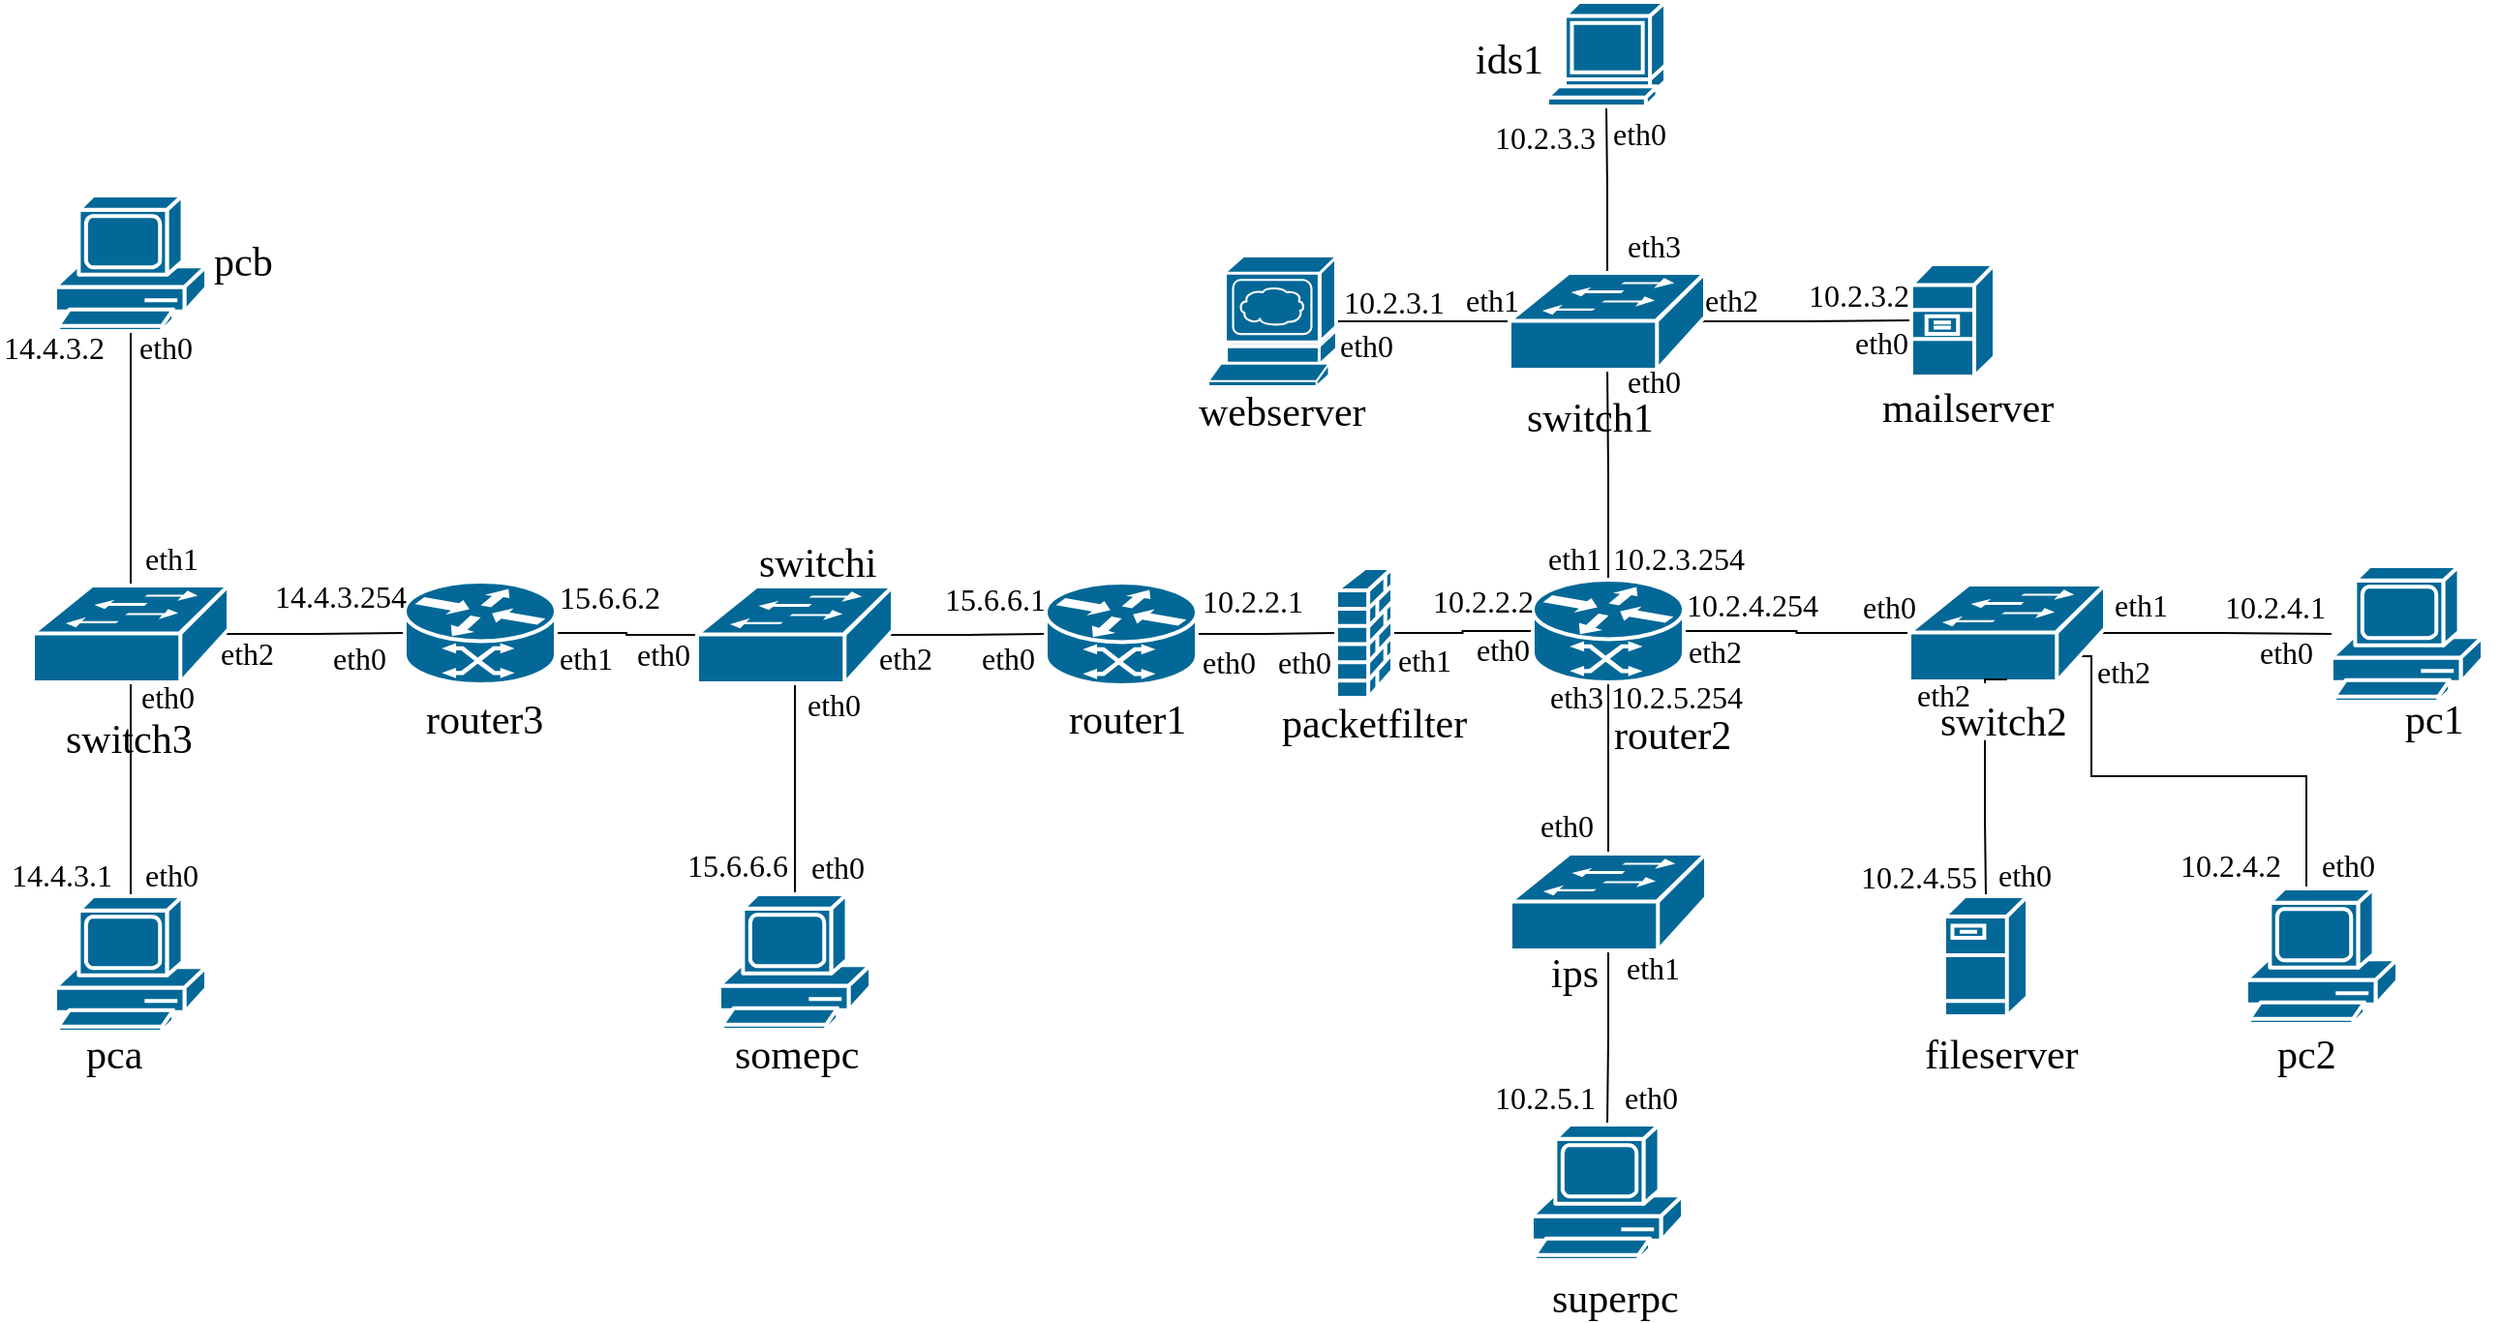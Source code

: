 <mxfile version="26.2.14">
  <diagram name="Page-1" id="ka53E9XYjH14SeqnYvU8">
    <mxGraphModel dx="1919" dy="1713" grid="1" gridSize="10" guides="1" tooltips="1" connect="1" arrows="1" fold="1" page="1" pageScale="1" pageWidth="850" pageHeight="1100" math="0" shadow="0">
      <root>
        <mxCell id="0" />
        <mxCell id="1" parent="0" />
        <mxCell id="FsFhXtyQO0R85DWJH5rd-151" value="eth3 10.2.5.254" style="text;fontSize=16;fontFamily=Georgia;labelBackgroundColor=none;labelBorderColor=none;textShadow=0;fontColor=default;horizontal=1;" vertex="1" parent="1">
          <mxGeometry x="618.5" y="253" width="110" height="40" as="geometry" />
        </mxCell>
        <mxCell id="FsFhXtyQO0R85DWJH5rd-40" value="" style="edgeStyle=orthogonalEdgeStyle;rounded=0;orthogonalLoop=1;jettySize=auto;exitX=0.98;exitY=0.5;exitDx=0;exitDy=0;exitPerimeter=0;endArrow=none;startFill=0;fontFamily=Georgia;labelBackgroundColor=none;labelBorderColor=none;textShadow=0;fontColor=default;horizontal=1;" edge="1" parent="1" source="FsFhXtyQO0R85DWJH5rd-7" target="FsFhXtyQO0R85DWJH5rd-17">
          <mxGeometry relative="1" as="geometry" />
        </mxCell>
        <mxCell id="FsFhXtyQO0R85DWJH5rd-42" value="" style="edgeStyle=orthogonalEdgeStyle;rounded=0;orthogonalLoop=1;jettySize=auto;exitX=0.87;exitY=0.74;exitDx=0;exitDy=0;exitPerimeter=0;endArrow=none;startFill=0;fontFamily=Georgia;labelBackgroundColor=none;labelBorderColor=none;textShadow=0;fontColor=default;horizontal=1;" edge="1" parent="1" source="FsFhXtyQO0R85DWJH5rd-7" target="FsFhXtyQO0R85DWJH5rd-18">
          <mxGeometry relative="1" as="geometry">
            <Array as="points">
              <mxPoint x="900" y="248" />
              <mxPoint x="900" y="310" />
              <mxPoint x="1011" y="310" />
            </Array>
          </mxGeometry>
        </mxCell>
        <mxCell id="FsFhXtyQO0R85DWJH5rd-24" value="" style="edgeStyle=orthogonalEdgeStyle;rounded=0;orthogonalLoop=1;jettySize=auto;exitX=0.5;exitY=0;exitDx=0;exitDy=0;exitPerimeter=0;entryX=0.5;entryY=1;entryDx=0;entryDy=0;entryPerimeter=0;endArrow=none;startFill=0;fontFamily=Georgia;labelBackgroundColor=none;labelBorderColor=none;textShadow=0;fontColor=default;horizontal=1;" edge="1" parent="1" source="FsFhXtyQO0R85DWJH5rd-8" target="FsFhXtyQO0R85DWJH5rd-10">
          <mxGeometry relative="1" as="geometry" />
        </mxCell>
        <mxCell id="FsFhXtyQO0R85DWJH5rd-25" value="" style="edgeStyle=orthogonalEdgeStyle;rounded=0;orthogonalLoop=1;jettySize=auto;exitX=0.5;exitY=0.98;exitDx=0;exitDy=0;exitPerimeter=0;entryX=0.5;entryY=0;entryDx=0;entryDy=0;entryPerimeter=0;endArrow=none;startFill=0;fontFamily=Georgia;labelBackgroundColor=none;labelBorderColor=none;textShadow=0;fontColor=default;horizontal=1;" edge="1" parent="1" source="FsFhXtyQO0R85DWJH5rd-8" target="FsFhXtyQO0R85DWJH5rd-13">
          <mxGeometry relative="1" as="geometry" />
        </mxCell>
        <mxCell id="FsFhXtyQO0R85DWJH5rd-26" value="" style="edgeStyle=orthogonalEdgeStyle;rounded=0;orthogonalLoop=1;jettySize=auto;exitX=0.98;exitY=0.5;exitDx=0;exitDy=0;exitPerimeter=0;entryX=0;entryY=0.5;entryDx=0;entryDy=0;entryPerimeter=0;strokeColor=default;endArrow=none;startFill=0;fontFamily=Georgia;labelBackgroundColor=none;labelBorderColor=none;textShadow=0;fontColor=default;horizontal=1;" edge="1" parent="1" source="FsFhXtyQO0R85DWJH5rd-8" target="FsFhXtyQO0R85DWJH5rd-1">
          <mxGeometry relative="1" as="geometry" />
        </mxCell>
        <mxCell id="FsFhXtyQO0R85DWJH5rd-27" value="" style="edgeStyle=orthogonalEdgeStyle;rounded=0;orthogonalLoop=1;jettySize=auto;exitX=1;exitY=0.5;exitDx=0;exitDy=0;exitPerimeter=0;entryX=0;entryY=0.5;entryDx=0;entryDy=0;entryPerimeter=0;endArrow=none;startFill=0;fontFamily=Georgia;labelBackgroundColor=none;labelBorderColor=none;textShadow=0;fontColor=default;horizontal=1;" edge="1" parent="1" source="FsFhXtyQO0R85DWJH5rd-1" target="FsFhXtyQO0R85DWJH5rd-4">
          <mxGeometry relative="1" as="geometry" />
        </mxCell>
        <mxCell id="FsFhXtyQO0R85DWJH5rd-28" value="" style="edgeStyle=orthogonalEdgeStyle;rounded=0;orthogonalLoop=1;jettySize=auto;exitX=0.5;exitY=0.98;exitDx=0;exitDy=0;exitPerimeter=0;entryX=0.5;entryY=0;entryDx=0;entryDy=0;entryPerimeter=0;endArrow=none;startFill=0;fontFamily=Georgia;labelBackgroundColor=none;labelBorderColor=none;textShadow=0;fontColor=default;horizontal=1;" edge="1" parent="1" source="FsFhXtyQO0R85DWJH5rd-4" target="FsFhXtyQO0R85DWJH5rd-14">
          <mxGeometry relative="1" as="geometry" />
        </mxCell>
        <mxCell id="FsFhXtyQO0R85DWJH5rd-29" value="" style="edgeStyle=orthogonalEdgeStyle;rounded=0;orthogonalLoop=1;jettySize=auto;exitX=0.98;exitY=0.5;exitDx=0;exitDy=0;exitPerimeter=0;entryX=0;entryY=0.5;entryDx=0;entryDy=0;entryPerimeter=0;endArrow=none;startFill=0;fontFamily=Georgia;labelBackgroundColor=none;labelBorderColor=none;textShadow=0;fontColor=default;horizontal=1;" edge="1" parent="1" source="FsFhXtyQO0R85DWJH5rd-4" target="FsFhXtyQO0R85DWJH5rd-2">
          <mxGeometry relative="1" as="geometry" />
        </mxCell>
        <mxCell id="FsFhXtyQO0R85DWJH5rd-31" value="" style="edgeStyle=orthogonalEdgeStyle;rounded=0;orthogonalLoop=1;jettySize=auto;exitX=1;exitY=0.5;exitDx=0;exitDy=0;exitPerimeter=0;entryX=0;entryY=0.5;entryDx=0;entryDy=0;entryPerimeter=0;endArrow=none;startFill=0;fontFamily=Georgia;labelBackgroundColor=none;labelBorderColor=none;textShadow=0;fontColor=default;horizontal=1;" edge="1" parent="1" source="FsFhXtyQO0R85DWJH5rd-2" target="FsFhXtyQO0R85DWJH5rd-9">
          <mxGeometry relative="1" as="geometry" />
        </mxCell>
        <mxCell id="FsFhXtyQO0R85DWJH5rd-32" value="" style="edgeStyle=orthogonalEdgeStyle;rounded=0;orthogonalLoop=1;jettySize=auto;exitX=1;exitY=0.5;exitDx=0;exitDy=0;exitPerimeter=0;entryX=0;entryY=0.5;entryDx=0;entryDy=0;entryPerimeter=0;endArrow=none;startFill=0;fontFamily=Georgia;labelBackgroundColor=none;labelBorderColor=none;textShadow=0;fontColor=default;horizontal=1;" edge="1" parent="1" source="FsFhXtyQO0R85DWJH5rd-9" target="FsFhXtyQO0R85DWJH5rd-3">
          <mxGeometry relative="1" as="geometry" />
        </mxCell>
        <mxCell id="FsFhXtyQO0R85DWJH5rd-33" value="" style="edgeStyle=orthogonalEdgeStyle;rounded=0;orthogonalLoop=1;jettySize=auto;exitX=0.5;exitY=0;exitDx=0;exitDy=0;exitPerimeter=0;entryX=0.5;entryY=0.98;entryDx=0;entryDy=0;entryPerimeter=0;endArrow=none;startFill=0;fontFamily=Georgia;labelBackgroundColor=none;labelBorderColor=none;textShadow=0;fontColor=default;horizontal=1;" edge="1" parent="1" source="FsFhXtyQO0R85DWJH5rd-3" target="FsFhXtyQO0R85DWJH5rd-5">
          <mxGeometry relative="1" as="geometry" />
        </mxCell>
        <mxCell id="FsFhXtyQO0R85DWJH5rd-34" value="" style="edgeStyle=orthogonalEdgeStyle;rounded=0;orthogonalLoop=1;jettySize=auto;exitX=0.5;exitY=0;exitDx=0;exitDy=0;exitPerimeter=0;entryX=0.5;entryY=1;entryDx=0;entryDy=0;entryPerimeter=0;endArrow=none;startFill=0;fontFamily=Georgia;labelBackgroundColor=none;labelBorderColor=none;textShadow=0;fontColor=default;horizontal=1;" edge="1" parent="1" source="FsFhXtyQO0R85DWJH5rd-5" target="FsFhXtyQO0R85DWJH5rd-19">
          <mxGeometry relative="1" as="geometry" />
        </mxCell>
        <mxCell id="FsFhXtyQO0R85DWJH5rd-35" value="" style="edgeStyle=orthogonalEdgeStyle;rounded=0;orthogonalLoop=1;jettySize=auto;exitX=0.98;exitY=0.5;exitDx=0;exitDy=0;exitPerimeter=0;entryX=0;entryY=0.5;entryDx=0;entryDy=0;entryPerimeter=0;endArrow=none;startFill=0;fontFamily=Georgia;labelBackgroundColor=none;labelBorderColor=none;textShadow=0;fontColor=default;horizontal=1;" edge="1" parent="1" source="FsFhXtyQO0R85DWJH5rd-5" target="FsFhXtyQO0R85DWJH5rd-23">
          <mxGeometry relative="1" as="geometry" />
        </mxCell>
        <mxCell id="FsFhXtyQO0R85DWJH5rd-36" value="" style="edgeStyle=orthogonalEdgeStyle;rounded=0;orthogonalLoop=1;jettySize=auto;exitX=1;exitY=0.5;exitDx=0;exitDy=0;exitPerimeter=0;entryX=0;entryY=0.5;entryDx=0;entryDy=0;entryPerimeter=0;endArrow=none;startFill=0;fontFamily=Georgia;labelBackgroundColor=none;labelBorderColor=none;textShadow=0;fontColor=default;horizontal=1;" edge="1" parent="1" source="FsFhXtyQO0R85DWJH5rd-3" target="FsFhXtyQO0R85DWJH5rd-7">
          <mxGeometry relative="1" as="geometry" />
        </mxCell>
        <mxCell id="FsFhXtyQO0R85DWJH5rd-37" value="" style="edgeStyle=orthogonalEdgeStyle;rounded=0;orthogonalLoop=1;jettySize=auto;exitX=0.5;exitY=1;exitDx=0;exitDy=0;exitPerimeter=0;entryX=0.5;entryY=0;entryDx=0;entryDy=0;entryPerimeter=0;endArrow=none;startFill=0;fontFamily=Georgia;labelBackgroundColor=none;labelBorderColor=none;textShadow=0;fontColor=default;horizontal=1;" edge="1" parent="1" source="FsFhXtyQO0R85DWJH5rd-3" target="FsFhXtyQO0R85DWJH5rd-6">
          <mxGeometry relative="1" as="geometry" />
        </mxCell>
        <mxCell id="FsFhXtyQO0R85DWJH5rd-38" value="" style="edgeStyle=orthogonalEdgeStyle;rounded=0;orthogonalLoop=1;jettySize=auto;exitX=0.5;exitY=0.98;exitDx=0;exitDy=0;exitPerimeter=0;entryX=0.5;entryY=0;entryDx=0;entryDy=0;entryPerimeter=0;endArrow=none;startFill=0;fontFamily=Georgia;labelBackgroundColor=none;labelBorderColor=none;textShadow=0;fontColor=default;horizontal=1;" edge="1" parent="1" source="FsFhXtyQO0R85DWJH5rd-6" target="FsFhXtyQO0R85DWJH5rd-15">
          <mxGeometry relative="1" as="geometry" />
        </mxCell>
        <mxCell id="FsFhXtyQO0R85DWJH5rd-39" value="" style="edgeStyle=orthogonalEdgeStyle;rounded=0;orthogonalLoop=1;jettySize=auto;exitX=1;exitY=0.5;exitDx=0;exitDy=0;exitPerimeter=0;entryX=0;entryY=0.5;entryDx=0;entryDy=0;entryPerimeter=0;endArrow=none;startFill=0;fontFamily=Georgia;labelBackgroundColor=none;labelBorderColor=none;textShadow=0;fontColor=default;horizontal=1;" edge="1" parent="1" source="FsFhXtyQO0R85DWJH5rd-21" target="FsFhXtyQO0R85DWJH5rd-5">
          <mxGeometry relative="1" as="geometry" />
        </mxCell>
        <mxCell id="FsFhXtyQO0R85DWJH5rd-41" value="" style="edgeStyle=orthogonalEdgeStyle;rounded=0;orthogonalLoop=1;jettySize=auto;exitX=0.5;exitY=0.98;exitDx=0;exitDy=0;exitPerimeter=0;entryX=0.5;entryY=0;entryDx=0;entryDy=0;entryPerimeter=0;endArrow=none;startFill=0;fontFamily=Georgia;labelBackgroundColor=none;labelBorderColor=none;textShadow=0;fontColor=default;horizontal=1;" edge="1" parent="1" source="FsFhXtyQO0R85DWJH5rd-67" target="FsFhXtyQO0R85DWJH5rd-20">
          <mxGeometry relative="1" as="geometry" />
        </mxCell>
        <mxCell id="FsFhXtyQO0R85DWJH5rd-76" value="" style="group;fontFamily=Georgia;labelBackgroundColor=none;labelBorderColor=none;textShadow=0;fontColor=default;horizontal=1;" vertex="1" connectable="0" parent="1">
          <mxGeometry x="-151.5" y="10" width="78" height="98.5" as="geometry" />
        </mxCell>
        <mxCell id="FsFhXtyQO0R85DWJH5rd-10" value="" style="shape=mxgraph.cisco.computers_and_peripherals.pc;sketch=0;pointerEvents=1;dashed=0;fillColor=#036897;strokeColor=#ffffff;strokeWidth=2;verticalLabelPosition=bottom;verticalAlign=top;align=center;outlineConnect=0;fontFamily=Georgia;labelBackgroundColor=none;labelBorderColor=none;textShadow=0;fontColor=default;horizontal=1;" vertex="1" parent="FsFhXtyQO0R85DWJH5rd-76">
          <mxGeometry width="78" height="70" as="geometry" />
        </mxCell>
        <mxCell id="FsFhXtyQO0R85DWJH5rd-50" value="pcb" style="text;fontSize=21;fontFamily=Georgia;labelBackgroundColor=none;labelBorderColor=none;textShadow=0;fontColor=default;horizontal=1;" vertex="1" parent="FsFhXtyQO0R85DWJH5rd-76">
          <mxGeometry x="80" y="14.5" width="50" height="30" as="geometry" />
        </mxCell>
        <mxCell id="FsFhXtyQO0R85DWJH5rd-105" value="14.4.3.2" style="text;fontSize=16;fontFamily=Georgia;labelBackgroundColor=none;labelBorderColor=none;textShadow=0;fontColor=default;horizontal=1;" vertex="1" parent="FsFhXtyQO0R85DWJH5rd-76">
          <mxGeometry x="-28.5" y="62.5" width="70" height="40" as="geometry" />
        </mxCell>
        <mxCell id="FsFhXtyQO0R85DWJH5rd-106" value="eth0" style="text;fontSize=16;fontFamily=Georgia;labelBackgroundColor=none;labelBorderColor=none;textShadow=0;fontColor=default;horizontal=1;" vertex="1" parent="FsFhXtyQO0R85DWJH5rd-76">
          <mxGeometry x="41.5" y="62.5" width="30" height="30" as="geometry" />
        </mxCell>
        <mxCell id="FsFhXtyQO0R85DWJH5rd-77" value="" style="group;fontFamily=Georgia;labelBackgroundColor=none;labelBorderColor=none;textShadow=0;fontColor=default;horizontal=1;" vertex="1" connectable="0" parent="1">
          <mxGeometry x="-163" y="211.5" width="101" height="81.5" as="geometry" />
        </mxCell>
        <mxCell id="FsFhXtyQO0R85DWJH5rd-8" value="" style="shape=mxgraph.cisco.switches.workgroup_switch;sketch=0;pointerEvents=1;dashed=0;fillColor=#036897;strokeColor=#ffffff;strokeWidth=2;verticalLabelPosition=bottom;verticalAlign=top;align=center;outlineConnect=0;fontFamily=Georgia;labelBackgroundColor=none;labelBorderColor=none;textShadow=0;fontColor=default;horizontal=1;" vertex="1" parent="FsFhXtyQO0R85DWJH5rd-77">
          <mxGeometry width="101" height="50" as="geometry" />
        </mxCell>
        <mxCell id="FsFhXtyQO0R85DWJH5rd-56" value="switch3" style="text;fontSize=21;fontFamily=Georgia;labelBackgroundColor=none;labelBorderColor=none;textShadow=0;fontColor=default;horizontal=1;" vertex="1" parent="FsFhXtyQO0R85DWJH5rd-77">
          <mxGeometry x="15" y="59.5" width="50" height="30" as="geometry" />
        </mxCell>
        <mxCell id="FsFhXtyQO0R85DWJH5rd-154" value="eth0" style="text;fontSize=16;container=0;fontFamily=Georgia;labelBackgroundColor=none;labelBorderColor=none;textShadow=0;fontColor=default;horizontal=1;" vertex="1" parent="FsFhXtyQO0R85DWJH5rd-77">
          <mxGeometry x="54" y="41.5" width="43" height="27" as="geometry" />
        </mxCell>
        <mxCell id="FsFhXtyQO0R85DWJH5rd-78" value="" style="group;fontFamily=Georgia;labelBackgroundColor=none;labelBorderColor=none;textShadow=0;fontColor=default;horizontal=1;" vertex="1" connectable="0" parent="1">
          <mxGeometry x="-151.5" y="372" width="114.5" height="92" as="geometry" />
        </mxCell>
        <mxCell id="FsFhXtyQO0R85DWJH5rd-13" value="" style="shape=mxgraph.cisco.computers_and_peripherals.pc;sketch=0;pointerEvents=1;dashed=0;fillColor=#036897;strokeColor=#ffffff;strokeWidth=2;verticalLabelPosition=bottom;verticalAlign=top;align=center;outlineConnect=0;fontFamily=Georgia;labelBackgroundColor=none;labelBorderColor=none;textShadow=0;fontColor=default;horizontal=1;" vertex="1" parent="FsFhXtyQO0R85DWJH5rd-78">
          <mxGeometry width="78" height="70" as="geometry" />
        </mxCell>
        <mxCell id="FsFhXtyQO0R85DWJH5rd-54" value="pca" style="text;fontSize=21;fontFamily=Georgia;labelBackgroundColor=none;labelBorderColor=none;textShadow=0;fontColor=default;horizontal=1;" vertex="1" parent="FsFhXtyQO0R85DWJH5rd-78">
          <mxGeometry x="14" y="62" width="50" height="30" as="geometry" />
        </mxCell>
        <mxCell id="FsFhXtyQO0R85DWJH5rd-120" value="" style="group;fontFamily=Georgia;labelBackgroundColor=none;labelBorderColor=none;textShadow=0;fontColor=default;horizontal=1;" vertex="1" connectable="0" parent="FsFhXtyQO0R85DWJH5rd-78">
          <mxGeometry x="-28.5" y="-25" width="143" height="40" as="geometry" />
        </mxCell>
        <mxCell id="FsFhXtyQO0R85DWJH5rd-121" value="14.4.3.1" style="text;fontSize=16;fontFamily=Georgia;labelBackgroundColor=none;labelBorderColor=none;textShadow=0;fontColor=default;horizontal=1;" vertex="1" parent="FsFhXtyQO0R85DWJH5rd-120">
          <mxGeometry x="4" y="-2" width="70" height="40" as="geometry" />
        </mxCell>
        <mxCell id="FsFhXtyQO0R85DWJH5rd-122" value="eth0" style="text;fontSize=16;fontFamily=Georgia;labelBackgroundColor=none;labelBorderColor=none;textShadow=0;fontColor=default;horizontal=1;" vertex="1" parent="FsFhXtyQO0R85DWJH5rd-120">
          <mxGeometry x="73" y="-2" width="70" height="40" as="geometry" />
        </mxCell>
        <mxCell id="FsFhXtyQO0R85DWJH5rd-79" value="" style="group;fontFamily=Georgia;labelBackgroundColor=none;labelBorderColor=none;textShadow=0;fontColor=default;horizontal=1;" vertex="1" connectable="0" parent="1">
          <mxGeometry x="29" y="209.5" width="78" height="81.5" as="geometry" />
        </mxCell>
        <mxCell id="FsFhXtyQO0R85DWJH5rd-1" value="" style="shape=mxgraph.cisco.routers.atm_router;pointerEvents=1;dashed=0;fillColor=#036897;strokeColor=#ffffff;strokeWidth=2;verticalLabelPosition=bottom;verticalAlign=top;align=center;outlineConnect=0;fontFamily=Georgia;labelBackgroundColor=none;labelBorderColor=none;textShadow=0;fontColor=default;horizontal=1;" vertex="1" parent="FsFhXtyQO0R85DWJH5rd-79">
          <mxGeometry width="78" height="53" as="geometry" />
        </mxCell>
        <mxCell id="FsFhXtyQO0R85DWJH5rd-57" value="router3" style="text;fontSize=21;fontFamily=Georgia;labelBackgroundColor=none;labelBorderColor=none;textShadow=0;fontColor=default;horizontal=1;" vertex="1" parent="FsFhXtyQO0R85DWJH5rd-79">
          <mxGeometry x="9" y="51.5" width="50" height="30" as="geometry" />
        </mxCell>
        <mxCell id="FsFhXtyQO0R85DWJH5rd-80" value="" style="group;fontFamily=Georgia;labelBackgroundColor=none;labelBorderColor=none;textShadow=0;fontColor=default;horizontal=1;" vertex="1" connectable="0" parent="1">
          <mxGeometry x="180" y="212" width="123" height="79" as="geometry" />
        </mxCell>
        <mxCell id="FsFhXtyQO0R85DWJH5rd-4" value="" style="shape=mxgraph.cisco.switches.workgroup_switch;sketch=0;pointerEvents=1;dashed=0;fillColor=#036897;strokeColor=#ffffff;strokeWidth=2;verticalLabelPosition=bottom;verticalAlign=top;align=center;outlineConnect=0;fontFamily=Georgia;labelBackgroundColor=none;labelBorderColor=none;textShadow=0;fontColor=default;horizontal=1;" vertex="1" parent="FsFhXtyQO0R85DWJH5rd-80">
          <mxGeometry width="101" height="50" as="geometry" />
        </mxCell>
        <mxCell id="FsFhXtyQO0R85DWJH5rd-157" value="eth0" style="text;fontSize=16;container=0;fontFamily=Georgia;labelBackgroundColor=none;labelBorderColor=none;textShadow=0;fontColor=default;horizontal=1;" vertex="1" parent="FsFhXtyQO0R85DWJH5rd-80">
          <mxGeometry x="-33" y="19" width="43" height="27" as="geometry" />
        </mxCell>
        <mxCell id="FsFhXtyQO0R85DWJH5rd-158" value="eth0" style="text;fontSize=16;container=0;fontFamily=Georgia;labelBackgroundColor=none;labelBorderColor=none;textShadow=0;fontColor=default;horizontal=1;" vertex="1" parent="FsFhXtyQO0R85DWJH5rd-80">
          <mxGeometry x="55" y="44.75" width="43" height="27" as="geometry" />
        </mxCell>
        <mxCell id="FsFhXtyQO0R85DWJH5rd-82" value="" style="group;fontFamily=Georgia;labelBackgroundColor=none;labelBorderColor=none;textShadow=0;fontColor=default;horizontal=1;" vertex="1" connectable="0" parent="1">
          <mxGeometry x="191.5" y="371" width="78" height="93" as="geometry" />
        </mxCell>
        <mxCell id="FsFhXtyQO0R85DWJH5rd-14" value="" style="shape=mxgraph.cisco.computers_and_peripherals.pc;sketch=0;pointerEvents=1;dashed=0;fillColor=#036897;strokeColor=#ffffff;strokeWidth=2;verticalLabelPosition=bottom;verticalAlign=top;align=center;outlineConnect=0;fontFamily=Georgia;labelBackgroundColor=none;labelBorderColor=none;textShadow=0;fontColor=default;horizontal=1;" vertex="1" parent="FsFhXtyQO0R85DWJH5rd-82">
          <mxGeometry width="78" height="70" as="geometry" />
        </mxCell>
        <mxCell id="FsFhXtyQO0R85DWJH5rd-64" value="somepc" style="text;fontSize=21;fontFamily=Georgia;labelBackgroundColor=none;labelBorderColor=none;textShadow=0;fontColor=default;horizontal=1;" vertex="1" parent="FsFhXtyQO0R85DWJH5rd-82">
          <mxGeometry x="6" y="63" width="50" height="30" as="geometry" />
        </mxCell>
        <mxCell id="FsFhXtyQO0R85DWJH5rd-83" value="" style="group;fontFamily=Georgia;labelBackgroundColor=none;labelBorderColor=none;textShadow=0;fontColor=default;horizontal=1;" vertex="1" connectable="0" parent="1">
          <mxGeometry x="360" y="210" width="78" height="81" as="geometry" />
        </mxCell>
        <mxCell id="FsFhXtyQO0R85DWJH5rd-2" value="" style="shape=mxgraph.cisco.routers.atm_router;pointerEvents=1;dashed=0;fillColor=#036897;strokeColor=#ffffff;strokeWidth=2;verticalLabelPosition=bottom;verticalAlign=top;align=center;outlineConnect=0;fontFamily=Georgia;labelBackgroundColor=none;labelBorderColor=none;textShadow=0;fontColor=default;horizontal=1;" vertex="1" parent="FsFhXtyQO0R85DWJH5rd-83">
          <mxGeometry width="78" height="53" as="geometry" />
        </mxCell>
        <mxCell id="FsFhXtyQO0R85DWJH5rd-62" value="router1" style="text;fontSize=21;fontFamily=Georgia;labelBackgroundColor=none;labelBorderColor=none;textShadow=0;fontColor=default;horizontal=1;" vertex="1" parent="FsFhXtyQO0R85DWJH5rd-83">
          <mxGeometry x="10" y="51" width="50" height="30" as="geometry" />
        </mxCell>
        <mxCell id="FsFhXtyQO0R85DWJH5rd-84" value="" style="group;fontFamily=Georgia;labelBackgroundColor=none;labelBorderColor=none;textShadow=0;fontColor=default;horizontal=1;" vertex="1" connectable="0" parent="1">
          <mxGeometry x="437" y="41.5" width="90" height="90.5" as="geometry" />
        </mxCell>
        <mxCell id="FsFhXtyQO0R85DWJH5rd-21" value="" style="shape=mxgraph.cisco.servers.www_server;sketch=0;pointerEvents=1;dashed=0;fillColor=#036897;strokeColor=#ffffff;strokeWidth=2;verticalLabelPosition=bottom;verticalAlign=top;align=center;outlineConnect=0;fontFamily=Georgia;labelBackgroundColor=none;labelBorderColor=none;textShadow=0;fontColor=default;horizontal=1;" vertex="1" parent="FsFhXtyQO0R85DWJH5rd-84">
          <mxGeometry x="7" width="66" height="67" as="geometry" />
        </mxCell>
        <mxCell id="FsFhXtyQO0R85DWJH5rd-72" value="webserver" style="text;fontSize=21;fontFamily=Georgia;labelBackgroundColor=none;labelBorderColor=none;textShadow=0;fontColor=default;horizontal=1;" vertex="1" parent="FsFhXtyQO0R85DWJH5rd-84">
          <mxGeometry y="60.5" width="50" height="30" as="geometry" />
        </mxCell>
        <mxCell id="FsFhXtyQO0R85DWJH5rd-104" value="eth0" style="text;fontFamily=Georgia;labelBackgroundColor=none;labelBorderColor=none;textShadow=0;fontColor=default;horizontal=1;fontSize=16;" vertex="1" parent="FsFhXtyQO0R85DWJH5rd-84">
          <mxGeometry x="73" y="30" width="40" height="20" as="geometry" />
        </mxCell>
        <mxCell id="FsFhXtyQO0R85DWJH5rd-85" value="" style="group;fontFamily=Georgia;labelBackgroundColor=none;labelBorderColor=none;textShadow=0;fontColor=default;horizontal=1;" vertex="1" connectable="0" parent="1">
          <mxGeometry x="480" y="202.5" width="59" height="90.5" as="geometry" />
        </mxCell>
        <mxCell id="FsFhXtyQO0R85DWJH5rd-9" value="" style="shape=mxgraph.cisco.security.firewall;sketch=0;pointerEvents=1;dashed=0;fillColor=#036897;strokeColor=#ffffff;strokeWidth=2;verticalLabelPosition=bottom;verticalAlign=top;align=center;outlineConnect=0;fontFamily=Georgia;labelBackgroundColor=none;labelBorderColor=none;textShadow=0;fontColor=default;horizontal=1;" vertex="1" parent="FsFhXtyQO0R85DWJH5rd-85">
          <mxGeometry x="30" width="29" height="67" as="geometry" />
        </mxCell>
        <mxCell id="FsFhXtyQO0R85DWJH5rd-60" value="packetfilter" style="text;fontSize=21;fontFamily=Georgia;labelBackgroundColor=none;labelBorderColor=none;textShadow=0;fontColor=default;horizontal=1;" vertex="1" parent="FsFhXtyQO0R85DWJH5rd-85">
          <mxGeometry y="60.5" width="50" height="30" as="geometry" />
        </mxCell>
        <mxCell id="FsFhXtyQO0R85DWJH5rd-142" value="10.2.2.1" style="text;fontSize=16;fontFamily=Georgia;labelBackgroundColor=none;labelBorderColor=none;textShadow=0;fontColor=default;horizontal=1;" vertex="1" parent="FsFhXtyQO0R85DWJH5rd-85">
          <mxGeometry x="-41" y="1" width="70" height="40" as="geometry" />
        </mxCell>
        <mxCell id="FsFhXtyQO0R85DWJH5rd-143" value="eth0" style="text;fontSize=16;container=0;fontFamily=Georgia;labelBackgroundColor=none;labelBorderColor=none;textShadow=0;fontColor=default;horizontal=1;" vertex="1" parent="FsFhXtyQO0R85DWJH5rd-85">
          <mxGeometry x="-41" y="32.25" width="43" height="27" as="geometry" />
        </mxCell>
        <mxCell id="FsFhXtyQO0R85DWJH5rd-87" value="" style="group;fontFamily=Georgia;labelBackgroundColor=none;labelBorderColor=none;textShadow=0;fontColor=default;horizontal=1;" vertex="1" connectable="0" parent="1">
          <mxGeometry x="599.5" y="50" width="101" height="80" as="geometry" />
        </mxCell>
        <mxCell id="FsFhXtyQO0R85DWJH5rd-5" value="" style="shape=mxgraph.cisco.switches.workgroup_switch;sketch=0;pointerEvents=1;dashed=0;fillColor=#036897;strokeColor=#ffffff;strokeWidth=2;verticalLabelPosition=bottom;verticalAlign=top;align=center;outlineConnect=0;fontFamily=Georgia;labelBackgroundColor=none;labelBorderColor=none;textShadow=0;fontColor=default;horizontal=1;" vertex="1" parent="FsFhXtyQO0R85DWJH5rd-87">
          <mxGeometry width="101" height="50" as="geometry" />
        </mxCell>
        <mxCell id="FsFhXtyQO0R85DWJH5rd-73" value="switch1" style="text;fontSize=21;fontFamily=Georgia;labelBackgroundColor=none;labelBorderColor=none;textShadow=0;fontColor=default;horizontal=1;" vertex="1" parent="FsFhXtyQO0R85DWJH5rd-87">
          <mxGeometry x="7" y="55" width="50" height="30" as="geometry" />
        </mxCell>
        <mxCell id="FsFhXtyQO0R85DWJH5rd-162" value="eth0" style="text;fontSize=16;fontFamily=Georgia;labelBackgroundColor=none;labelBorderColor=none;textShadow=0;fontColor=default;horizontal=1;" vertex="1" parent="FsFhXtyQO0R85DWJH5rd-87">
          <mxGeometry x="59" y="40" width="30" height="30" as="geometry" />
        </mxCell>
        <mxCell id="FsFhXtyQO0R85DWJH5rd-89" value="" style="group;fontFamily=Georgia;labelBackgroundColor=none;labelBorderColor=none;textShadow=0;fontColor=default;horizontal=1;" vertex="1" connectable="0" parent="1">
          <mxGeometry x="611.5" y="208.5" width="89" height="71.5" as="geometry" />
        </mxCell>
        <mxCell id="FsFhXtyQO0R85DWJH5rd-3" value="" style="shape=mxgraph.cisco.routers.atm_router;pointerEvents=1;dashed=0;fillColor=#036897;strokeColor=#ffffff;strokeWidth=2;verticalLabelPosition=bottom;verticalAlign=top;align=center;outlineConnect=0;fontFamily=Georgia;labelBackgroundColor=none;labelBorderColor=none;textShadow=0;fontColor=default;horizontal=1;" vertex="1" parent="FsFhXtyQO0R85DWJH5rd-89">
          <mxGeometry width="78" height="53" as="geometry" />
        </mxCell>
        <mxCell id="FsFhXtyQO0R85DWJH5rd-66" value="router2" style="text;fontSize=21;fontFamily=Georgia;labelBackgroundColor=none;labelBorderColor=none;textShadow=0;fontColor=default;horizontal=1;" vertex="1" parent="FsFhXtyQO0R85DWJH5rd-89">
          <mxGeometry x="40" y="60.5" width="50" height="30" as="geometry" />
        </mxCell>
        <mxCell id="FsFhXtyQO0R85DWJH5rd-90" value="" style="group;fontFamily=Georgia;labelBackgroundColor=none;labelBorderColor=none;textShadow=0;fontColor=default;horizontal=1;" vertex="1" connectable="0" parent="1">
          <mxGeometry x="600" y="350" width="110" height="82" as="geometry" />
        </mxCell>
        <mxCell id="FsFhXtyQO0R85DWJH5rd-6" value="" style="shape=mxgraph.cisco.switches.workgroup_switch;sketch=0;pointerEvents=1;dashed=0;fillColor=#036897;strokeColor=#ffffff;strokeWidth=2;verticalLabelPosition=bottom;verticalAlign=top;align=center;outlineConnect=0;fontFamily=Georgia;labelBackgroundColor=none;labelBorderColor=none;textShadow=0;fontColor=default;horizontal=1;" vertex="1" parent="FsFhXtyQO0R85DWJH5rd-90">
          <mxGeometry width="101" height="50" as="geometry" />
        </mxCell>
        <mxCell id="FsFhXtyQO0R85DWJH5rd-63" value="ips" style="text;fontSize=21;fontFamily=Georgia;labelBackgroundColor=none;labelBorderColor=none;textShadow=0;fontColor=default;horizontal=1;" vertex="1" parent="FsFhXtyQO0R85DWJH5rd-90">
          <mxGeometry x="19" y="42" width="50" height="30" as="geometry" />
        </mxCell>
        <mxCell id="FsFhXtyQO0R85DWJH5rd-174" value="eth1" style="text;fontSize=16;fontFamily=Georgia;labelBackgroundColor=none;labelBorderColor=none;textShadow=0;fontColor=default;horizontal=1;" vertex="1" parent="FsFhXtyQO0R85DWJH5rd-90">
          <mxGeometry x="58" y="43" width="50" height="40" as="geometry" />
        </mxCell>
        <mxCell id="FsFhXtyQO0R85DWJH5rd-91" value="" style="group;fontFamily=Georgia;labelBackgroundColor=none;labelBorderColor=none;textShadow=0;fontColor=default;horizontal=1;" vertex="1" connectable="0" parent="1">
          <mxGeometry x="611" y="490" width="78" height="100" as="geometry" />
        </mxCell>
        <mxCell id="FsFhXtyQO0R85DWJH5rd-15" value="" style="shape=mxgraph.cisco.computers_and_peripherals.pc;sketch=0;pointerEvents=1;dashed=0;fillColor=#036897;strokeColor=#ffffff;strokeWidth=2;verticalLabelPosition=bottom;verticalAlign=top;align=center;outlineConnect=0;fontFamily=Georgia;labelBackgroundColor=none;labelBorderColor=none;textShadow=0;fontColor=default;horizontal=1;" vertex="1" parent="FsFhXtyQO0R85DWJH5rd-91">
          <mxGeometry width="78" height="70" as="geometry" />
        </mxCell>
        <mxCell id="FsFhXtyQO0R85DWJH5rd-65" value="superpc" style="text;fontSize=21;fontFamily=Georgia;labelBackgroundColor=none;labelBorderColor=none;textShadow=0;fontColor=default;horizontal=1;" vertex="1" parent="FsFhXtyQO0R85DWJH5rd-91">
          <mxGeometry x="8.5" y="70" width="50" height="30" as="geometry" />
        </mxCell>
        <mxCell id="FsFhXtyQO0R85DWJH5rd-92" value="" style="group;fontFamily=Georgia;labelBackgroundColor=none;labelBorderColor=none;textShadow=0;fontColor=default;horizontal=1;" vertex="1" connectable="0" parent="1">
          <mxGeometry x="806" y="211" width="145" height="80" as="geometry" />
        </mxCell>
        <mxCell id="FsFhXtyQO0R85DWJH5rd-7" value="" style="shape=mxgraph.cisco.switches.workgroup_switch;sketch=0;pointerEvents=1;dashed=0;fillColor=#036897;strokeColor=#ffffff;strokeWidth=2;verticalLabelPosition=bottom;verticalAlign=top;align=center;outlineConnect=0;fontFamily=Georgia;labelBackgroundColor=none;labelBorderColor=none;textShadow=0;fontColor=default;horizontal=1;" vertex="1" parent="FsFhXtyQO0R85DWJH5rd-92">
          <mxGeometry width="101" height="50" as="geometry" />
        </mxCell>
        <mxCell id="FsFhXtyQO0R85DWJH5rd-67" value="switch2" style="text;fontSize=21;fontFamily=Georgia;labelBackgroundColor=none;labelBorderColor=none;textShadow=0;fontColor=default;horizontal=1;" vertex="1" parent="FsFhXtyQO0R85DWJH5rd-92">
          <mxGeometry x="14" y="51" width="50" height="30" as="geometry" />
        </mxCell>
        <mxCell id="FsFhXtyQO0R85DWJH5rd-68" value="" style="edgeStyle=orthogonalEdgeStyle;rounded=0;orthogonalLoop=1;jettySize=auto;exitX=0.5;exitY=0.98;exitDx=0;exitDy=0;exitPerimeter=0;entryX=0.5;entryY=0;entryDx=0;entryDy=0;entryPerimeter=0;endArrow=none;startFill=0;fontFamily=Georgia;labelBackgroundColor=none;labelBorderColor=none;textShadow=0;fontColor=default;horizontal=1;" edge="1" parent="FsFhXtyQO0R85DWJH5rd-92" source="FsFhXtyQO0R85DWJH5rd-7" target="FsFhXtyQO0R85DWJH5rd-67">
          <mxGeometry relative="1" as="geometry">
            <mxPoint x="51" y="49" as="sourcePoint" />
            <mxPoint x="51" y="161" as="targetPoint" />
          </mxGeometry>
        </mxCell>
        <mxCell id="FsFhXtyQO0R85DWJH5rd-171" value="eth2" style="text;fontSize=16;fontFamily=Georgia;labelBackgroundColor=none;labelBorderColor=none;textShadow=0;fontColor=default;horizontal=1;" vertex="1" parent="FsFhXtyQO0R85DWJH5rd-92">
          <mxGeometry x="95" y="29" width="50" height="40" as="geometry" />
        </mxCell>
        <mxCell id="FsFhXtyQO0R85DWJH5rd-172" value="eth2" style="text;fontSize=16;fontFamily=Georgia;labelBackgroundColor=none;labelBorderColor=none;textShadow=0;fontColor=default;horizontal=1;" vertex="1" parent="FsFhXtyQO0R85DWJH5rd-92">
          <mxGeometry x="2" y="41" width="50" height="40" as="geometry" />
        </mxCell>
        <mxCell id="FsFhXtyQO0R85DWJH5rd-93" value="" style="group;fontFamily=Georgia;labelBackgroundColor=none;labelBorderColor=none;textShadow=0;fontColor=default;horizontal=1;" vertex="1" connectable="0" parent="1">
          <mxGeometry x="812" y="372" width="68" height="92" as="geometry" />
        </mxCell>
        <mxCell id="FsFhXtyQO0R85DWJH5rd-115" value="" style="group;fontFamily=Georgia;labelBackgroundColor=none;labelBorderColor=none;textShadow=0;fontColor=default;horizontal=1;" vertex="1" connectable="0" parent="FsFhXtyQO0R85DWJH5rd-93">
          <mxGeometry x="-33" y="-27" width="101" height="119" as="geometry" />
        </mxCell>
        <mxCell id="FsFhXtyQO0R85DWJH5rd-20" value="" style="shape=mxgraph.cisco.servers.fileserver;sketch=0;pointerEvents=1;dashed=0;fillColor=#036897;strokeColor=#ffffff;strokeWidth=2;verticalLabelPosition=bottom;verticalAlign=top;align=center;outlineConnect=0;fontFamily=Georgia;labelBackgroundColor=none;labelBorderColor=none;textShadow=0;fontColor=default;horizontal=1;" vertex="1" parent="FsFhXtyQO0R85DWJH5rd-115">
          <mxGeometry x="45" y="27" width="43" height="62" as="geometry" />
        </mxCell>
        <mxCell id="FsFhXtyQO0R85DWJH5rd-69" value="fileserver" style="text;fontSize=21;fontFamily=Georgia;labelBackgroundColor=none;labelBorderColor=none;textShadow=0;fontColor=default;horizontal=1;" vertex="1" parent="FsFhXtyQO0R85DWJH5rd-115">
          <mxGeometry x="33" y="89" width="50" height="30" as="geometry" />
        </mxCell>
        <mxCell id="FsFhXtyQO0R85DWJH5rd-107" value="10.2.4.55" style="text;fontSize=16;fontFamily=Georgia;labelBackgroundColor=none;labelBorderColor=none;textShadow=0;fontColor=default;horizontal=1;" vertex="1" parent="FsFhXtyQO0R85DWJH5rd-115">
          <mxGeometry y="1" width="80" height="40" as="geometry" />
        </mxCell>
        <mxCell id="FsFhXtyQO0R85DWJH5rd-114" value="eth0" style="text;fontSize=16;fontFamily=Georgia;labelBackgroundColor=none;labelBorderColor=none;textShadow=0;fontColor=default;horizontal=1;" vertex="1" parent="FsFhXtyQO0R85DWJH5rd-115">
          <mxGeometry x="71" width="30" height="30" as="geometry" />
        </mxCell>
        <mxCell id="FsFhXtyQO0R85DWJH5rd-94" value="" style="group;fontFamily=Georgia;labelBackgroundColor=none;labelBorderColor=none;textShadow=0;fontColor=default;horizontal=1;" vertex="1" connectable="0" parent="1">
          <mxGeometry x="1024" y="201.5" width="86" height="89.5" as="geometry" />
        </mxCell>
        <mxCell id="FsFhXtyQO0R85DWJH5rd-17" value="" style="shape=mxgraph.cisco.computers_and_peripherals.pc;sketch=0;pointerEvents=1;dashed=0;fillColor=#036897;strokeColor=#ffffff;strokeWidth=2;verticalLabelPosition=bottom;verticalAlign=top;align=center;outlineConnect=0;fontFamily=Georgia;labelBackgroundColor=none;labelBorderColor=none;textShadow=0;fontColor=default;horizontal=1;" vertex="1" parent="FsFhXtyQO0R85DWJH5rd-94">
          <mxGeometry width="78" height="70" as="geometry" />
        </mxCell>
        <mxCell id="FsFhXtyQO0R85DWJH5rd-71" value="pc1" style="text;fontSize=21;fontFamily=Georgia;labelBackgroundColor=none;labelBorderColor=none;textShadow=0;fontColor=default;horizontal=1;" vertex="1" parent="FsFhXtyQO0R85DWJH5rd-94">
          <mxGeometry x="36" y="59.5" width="50" height="30" as="geometry" />
        </mxCell>
        <mxCell id="FsFhXtyQO0R85DWJH5rd-95" value="" style="group;fontFamily=Georgia;labelBackgroundColor=none;labelBorderColor=none;textShadow=0;fontColor=default;horizontal=1;" vertex="1" connectable="0" parent="1">
          <mxGeometry x="980" y="368" width="78" height="96" as="geometry" />
        </mxCell>
        <mxCell id="FsFhXtyQO0R85DWJH5rd-18" value="" style="shape=mxgraph.cisco.computers_and_peripherals.pc;sketch=0;pointerEvents=1;dashed=0;fillColor=#036897;strokeColor=#ffffff;strokeWidth=2;verticalLabelPosition=bottom;verticalAlign=top;align=center;outlineConnect=0;fontFamily=Georgia;labelBackgroundColor=none;labelBorderColor=none;textShadow=0;fontColor=default;horizontal=1;" vertex="1" parent="FsFhXtyQO0R85DWJH5rd-95">
          <mxGeometry width="78" height="70" as="geometry" />
        </mxCell>
        <mxCell id="FsFhXtyQO0R85DWJH5rd-70" value="pc2" style="text;fontSize=21;fontFamily=Georgia;labelBackgroundColor=none;labelBorderColor=none;textShadow=0;fontColor=default;horizontal=1;" vertex="1" parent="FsFhXtyQO0R85DWJH5rd-95">
          <mxGeometry x="14" y="66" width="50" height="30" as="geometry" />
        </mxCell>
        <mxCell id="FsFhXtyQO0R85DWJH5rd-97" value="10.2.3.254" style="text;fontSize=16;fontFamily=Georgia;labelBackgroundColor=none;labelBorderColor=none;textShadow=0;fontColor=default;horizontal=1;" vertex="1" parent="1">
          <mxGeometry x="651" y="181.5" width="50" height="20" as="geometry" />
        </mxCell>
        <mxCell id="FsFhXtyQO0R85DWJH5rd-102" value="" style="group;fontFamily=Georgia;labelBackgroundColor=none;labelBorderColor=none;textShadow=0;fontColor=default;horizontal=1;" vertex="1" connectable="0" parent="1">
          <mxGeometry x="580" y="-90" width="101" height="94" as="geometry" />
        </mxCell>
        <mxCell id="FsFhXtyQO0R85DWJH5rd-86" value="" style="group;fontFamily=Georgia;labelBackgroundColor=none;labelBorderColor=none;textShadow=0;fontColor=default;horizontal=1;" vertex="1" connectable="0" parent="FsFhXtyQO0R85DWJH5rd-102">
          <mxGeometry x="39" width="62" height="94" as="geometry" />
        </mxCell>
        <mxCell id="FsFhXtyQO0R85DWJH5rd-19" value="" style="shape=mxgraph.cisco.computers_and_peripherals.terminal;sketch=0;pointerEvents=1;dashed=0;fillColor=#036897;strokeColor=#ffffff;strokeWidth=2;verticalLabelPosition=bottom;verticalAlign=top;align=center;outlineConnect=0;fontFamily=Georgia;labelBackgroundColor=none;labelBorderColor=none;textShadow=0;fontColor=default;horizontal=1;" vertex="1" parent="FsFhXtyQO0R85DWJH5rd-86">
          <mxGeometry width="61" height="54" as="geometry" />
        </mxCell>
        <mxCell id="FsFhXtyQO0R85DWJH5rd-100" value="eth0" style="text;fontSize=16;fontFamily=Georgia;labelBackgroundColor=none;labelBorderColor=none;textShadow=0;fontColor=default;horizontal=1;" vertex="1" parent="FsFhXtyQO0R85DWJH5rd-86">
          <mxGeometry x="32" y="52" width="30" height="30" as="geometry" />
        </mxCell>
        <mxCell id="FsFhXtyQO0R85DWJH5rd-74" value="ids1" style="text;fontSize=21;fontFamily=Georgia;labelBackgroundColor=none;labelBorderColor=none;textShadow=0;fontColor=default;horizontal=1;" vertex="1" parent="FsFhXtyQO0R85DWJH5rd-102">
          <mxGeometry y="10" width="50" height="30" as="geometry" />
        </mxCell>
        <mxCell id="FsFhXtyQO0R85DWJH5rd-103" value="" style="group;fontFamily=Georgia;labelBackgroundColor=none;labelBorderColor=none;textShadow=0;fontColor=default;horizontal=1;" vertex="1" connectable="0" parent="1">
          <mxGeometry x="770" y="20" width="80" height="110" as="geometry" />
        </mxCell>
        <mxCell id="FsFhXtyQO0R85DWJH5rd-88" value="" style="group;fontFamily=Georgia;labelBackgroundColor=none;labelBorderColor=none;textShadow=0;fontColor=default;horizontal=1;" vertex="1" connectable="0" parent="FsFhXtyQO0R85DWJH5rd-103">
          <mxGeometry x="20" y="25.5" width="60" height="84.5" as="geometry" />
        </mxCell>
        <mxCell id="FsFhXtyQO0R85DWJH5rd-23" value="" style="shape=mxgraph.cisco.servers.file_server;sketch=0;pointerEvents=1;dashed=0;fillColor=#036897;strokeColor=#ffffff;strokeWidth=2;verticalLabelPosition=bottom;verticalAlign=top;align=center;outlineConnect=0;fontFamily=Georgia;labelBackgroundColor=none;labelBorderColor=none;textShadow=0;fontColor=default;horizontal=1;" vertex="1" parent="FsFhXtyQO0R85DWJH5rd-88">
          <mxGeometry x="17" width="43" height="58" as="geometry" />
        </mxCell>
        <mxCell id="FsFhXtyQO0R85DWJH5rd-75" value="mailserver" style="text;fontSize=21;fontFamily=Georgia;labelBackgroundColor=none;labelBorderColor=none;textShadow=0;fontColor=default;horizontal=1;" vertex="1" parent="FsFhXtyQO0R85DWJH5rd-88">
          <mxGeometry y="54.5" width="50" height="30" as="geometry" />
        </mxCell>
        <mxCell id="FsFhXtyQO0R85DWJH5rd-98" value="eth0" style="text;fontSize=16;fontFamily=Georgia;labelBackgroundColor=none;labelBorderColor=none;textShadow=0;fontColor=default;horizontal=1;" vertex="1" parent="FsFhXtyQO0R85DWJH5rd-88">
          <mxGeometry x="-14" y="24.5" width="30" height="30" as="geometry" />
        </mxCell>
        <mxCell id="FsFhXtyQO0R85DWJH5rd-96" value="10.2.3.2" style="text;fontSize=16;fontFamily=Georgia;labelBackgroundColor=none;labelBorderColor=none;textShadow=0;fontColor=default;horizontal=1;" vertex="1" parent="FsFhXtyQO0R85DWJH5rd-88">
          <mxGeometry x="-38" width="50" height="20" as="geometry" />
        </mxCell>
        <mxCell id="FsFhXtyQO0R85DWJH5rd-119" value="" style="group;fontFamily=Georgia;labelBackgroundColor=none;labelBorderColor=none;textShadow=0;fontColor=default;horizontal=1;" vertex="1" connectable="0" parent="1">
          <mxGeometry x="944" y="340" width="143" height="40" as="geometry" />
        </mxCell>
        <mxCell id="FsFhXtyQO0R85DWJH5rd-117" value="10.2.4.2" style="text;fontSize=16;fontFamily=Georgia;labelBackgroundColor=none;labelBorderColor=none;textShadow=0;fontColor=default;horizontal=1;" vertex="1" parent="FsFhXtyQO0R85DWJH5rd-119">
          <mxGeometry width="70" height="40" as="geometry" />
        </mxCell>
        <mxCell id="FsFhXtyQO0R85DWJH5rd-118" value="eth0" style="text;fontSize=16;fontFamily=Georgia;labelBackgroundColor=none;labelBorderColor=none;textShadow=0;fontColor=default;horizontal=1;" vertex="1" parent="FsFhXtyQO0R85DWJH5rd-119">
          <mxGeometry x="73" width="70" height="40" as="geometry" />
        </mxCell>
        <mxCell id="FsFhXtyQO0R85DWJH5rd-131" value="" style="group;fontFamily=Georgia;labelBackgroundColor=none;labelBorderColor=none;textShadow=0;fontColor=default;horizontal=1;" vertex="1" connectable="0" parent="1">
          <mxGeometry x="-36" y="318.5" width="143" height="68.5" as="geometry" />
        </mxCell>
        <mxCell id="FsFhXtyQO0R85DWJH5rd-133" value="" style="group;fontFamily=Georgia;labelBackgroundColor=none;labelBorderColor=none;textShadow=0;fontColor=default;horizontal=1;" vertex="1" connectable="0" parent="1">
          <mxGeometry x="-64" y="199" width="143" height="57.25" as="geometry" />
        </mxCell>
        <mxCell id="FsFhXtyQO0R85DWJH5rd-134" value="14.4.3.254" style="text;fontSize=16;fontFamily=Georgia;labelBackgroundColor=none;labelBorderColor=none;textShadow=0;fontColor=default;horizontal=1;" vertex="1" parent="FsFhXtyQO0R85DWJH5rd-133">
          <mxGeometry x="24" y="2" width="70" height="40" as="geometry" />
        </mxCell>
        <mxCell id="FsFhXtyQO0R85DWJH5rd-156" value="eth2" style="text;fontSize=16;container=0;fontFamily=Georgia;labelBackgroundColor=none;labelBorderColor=none;textShadow=0;fontColor=default;horizontal=1;" vertex="1" parent="FsFhXtyQO0R85DWJH5rd-133">
          <mxGeometry x="-4" y="31.25" width="43" height="27" as="geometry" />
        </mxCell>
        <mxCell id="FsFhXtyQO0R85DWJH5rd-132" value="eth0" style="text;fontSize=16;container=0;fontFamily=Georgia;labelBackgroundColor=none;labelBorderColor=none;textShadow=0;fontColor=default;horizontal=1;" vertex="1" parent="1">
          <mxGeometry x="-10" y="232.75" width="43" height="27" as="geometry" />
        </mxCell>
        <mxCell id="FsFhXtyQO0R85DWJH5rd-135" value="15.6.6.2" style="text;fontSize=16;fontFamily=Georgia;labelBackgroundColor=none;labelBorderColor=none;textShadow=0;fontColor=default;horizontal=1;" vertex="1" parent="1">
          <mxGeometry x="107" y="201.5" width="70" height="40" as="geometry" />
        </mxCell>
        <mxCell id="FsFhXtyQO0R85DWJH5rd-136" value="eth1" style="text;fontSize=16;container=0;fontFamily=Georgia;labelBackgroundColor=none;labelBorderColor=none;textShadow=0;fontColor=default;horizontal=1;" vertex="1" parent="1">
          <mxGeometry x="107" y="232.75" width="43" height="27" as="geometry" />
        </mxCell>
        <mxCell id="FsFhXtyQO0R85DWJH5rd-137" value="" style="group;fontFamily=Georgia;labelBackgroundColor=none;labelBorderColor=none;textShadow=0;fontColor=default;horizontal=1;" vertex="1" connectable="0" parent="1">
          <mxGeometry x="590" y="460" width="143" height="40" as="geometry" />
        </mxCell>
        <mxCell id="FsFhXtyQO0R85DWJH5rd-138" value="10.2.5.1" style="text;fontSize=16;fontFamily=Georgia;labelBackgroundColor=none;labelBorderColor=none;textShadow=0;fontColor=default;horizontal=1;" vertex="1" parent="FsFhXtyQO0R85DWJH5rd-137">
          <mxGeometry width="70" height="40" as="geometry" />
        </mxCell>
        <mxCell id="FsFhXtyQO0R85DWJH5rd-139" value="eth0" style="text;fontSize=16;fontFamily=Georgia;labelBackgroundColor=none;labelBorderColor=none;textShadow=0;fontColor=default;horizontal=1;" vertex="1" parent="FsFhXtyQO0R85DWJH5rd-137">
          <mxGeometry x="67" width="70" height="40" as="geometry" />
        </mxCell>
        <mxCell id="FsFhXtyQO0R85DWJH5rd-140" value="10.2.3.1" style="text;fontSize=16;fontFamily=Lucida Console;labelBackgroundColor=none;labelBorderColor=none;textShadow=0;fontColor=default;horizontal=1;" vertex="1" parent="1">
          <mxGeometry x="512" y="49" width="70" height="40" as="geometry" />
        </mxCell>
        <mxCell id="FsFhXtyQO0R85DWJH5rd-141" value="10.2.3.3" style="text;fontSize=16;fontFamily=Georgia;labelBackgroundColor=none;labelBorderColor=none;textShadow=0;fontColor=default;horizontal=1;" vertex="1" parent="1">
          <mxGeometry x="590" y="-36" width="70" height="40" as="geometry" />
        </mxCell>
        <mxCell id="FsFhXtyQO0R85DWJH5rd-144" value="15.6.6.1" style="text;fontSize=16;fontFamily=Georgia;labelBackgroundColor=none;labelBorderColor=none;textShadow=0;fontColor=default;horizontal=1;" vertex="1" parent="1">
          <mxGeometry x="306" y="202.5" width="70" height="40" as="geometry" />
        </mxCell>
        <mxCell id="FsFhXtyQO0R85DWJH5rd-145" value="eth0" style="text;fontSize=16;container=0;fontFamily=Georgia;labelBackgroundColor=none;labelBorderColor=none;textShadow=0;fontColor=default;horizontal=1;" vertex="1" parent="1">
          <mxGeometry x="325" y="232.75" width="43" height="27" as="geometry" />
        </mxCell>
        <mxCell id="FsFhXtyQO0R85DWJH5rd-146" value="eth1" style="text;fontSize=16;fontFamily=Georgia;labelBackgroundColor=none;labelBorderColor=none;textShadow=0;fontColor=default;horizontal=1;" vertex="1" parent="1">
          <mxGeometry x="617.5" y="181.5" width="50" height="40" as="geometry" />
        </mxCell>
        <mxCell id="FsFhXtyQO0R85DWJH5rd-125" value="eth0" style="text;fontSize=16;container=0;fontFamily=Georgia;labelBackgroundColor=none;labelBorderColor=none;textShadow=0;fontColor=default;horizontal=1;" vertex="1" parent="1">
          <mxGeometry x="985" y="230" width="70" height="40" as="geometry" />
        </mxCell>
        <mxCell id="FsFhXtyQO0R85DWJH5rd-123" value="" style="group;fontFamily=Georgia;labelBackgroundColor=none;labelBorderColor=none;textShadow=0;fontColor=default;horizontal=1;" vertex="1" connectable="0" parent="1">
          <mxGeometry x="930" y="205.5" width="143" height="40" as="geometry" />
        </mxCell>
        <mxCell id="FsFhXtyQO0R85DWJH5rd-124" value="10.2.4.1" style="text;fontSize=16;fontFamily=Georgia;labelBackgroundColor=none;labelBorderColor=none;textShadow=0;fontColor=default;horizontal=1;" vertex="1" parent="FsFhXtyQO0R85DWJH5rd-123">
          <mxGeometry x="37" y="1" width="70" height="40" as="geometry" />
        </mxCell>
        <mxCell id="FsFhXtyQO0R85DWJH5rd-147" value="10.2.2.2" style="text;fontSize=16;fontFamily=Georgia;labelBackgroundColor=none;labelBorderColor=none;textShadow=0;fontColor=default;horizontal=1;" vertex="1" parent="1">
          <mxGeometry x="558" y="203.5" width="70" height="40" as="geometry" />
        </mxCell>
        <mxCell id="FsFhXtyQO0R85DWJH5rd-148" value="eth0" style="text;fontSize=16;fontFamily=Georgia;labelBackgroundColor=none;labelBorderColor=none;textShadow=0;fontColor=default;horizontal=1;" vertex="1" parent="1">
          <mxGeometry x="580.5" y="228.5" width="50" height="40" as="geometry" />
        </mxCell>
        <mxCell id="FsFhXtyQO0R85DWJH5rd-149" value="10.2.4.254" style="text;fontSize=16;fontFamily=Georgia;labelBackgroundColor=none;labelBorderColor=none;textShadow=0;fontColor=default;horizontal=1;" vertex="1" parent="1">
          <mxGeometry x="689" y="205.5" width="70" height="40" as="geometry" />
        </mxCell>
        <mxCell id="FsFhXtyQO0R85DWJH5rd-150" value="eth2" style="text;fontSize=16;fontFamily=Georgia;labelBackgroundColor=none;labelBorderColor=none;textShadow=0;fontColor=default;horizontal=1;" vertex="1" parent="1">
          <mxGeometry x="690" y="229.25" width="50" height="40" as="geometry" />
        </mxCell>
        <mxCell id="FsFhXtyQO0R85DWJH5rd-152" value="15.6.6.6" style="text;fontSize=16;fontFamily=Georgia;labelBackgroundColor=none;labelBorderColor=none;textShadow=0;fontColor=default;horizontal=1;" vertex="1" parent="1">
          <mxGeometry x="173" y="340" width="70" height="40" as="geometry" />
        </mxCell>
        <mxCell id="FsFhXtyQO0R85DWJH5rd-153" value="eth0" style="text;fontSize=16;container=0;fontFamily=Georgia;labelBackgroundColor=none;labelBorderColor=none;textShadow=0;fontColor=default;horizontal=1;" vertex="1" parent="1">
          <mxGeometry x="237" y="341" width="43" height="27" as="geometry" />
        </mxCell>
        <mxCell id="FsFhXtyQO0R85DWJH5rd-155" value="eth1" style="text;fontSize=16;container=0;fontFamily=Georgia;labelBackgroundColor=none;labelBorderColor=none;textShadow=0;fontColor=default;horizontal=1;" vertex="1" parent="1">
          <mxGeometry x="-107" y="181.5" width="43" height="27" as="geometry" />
        </mxCell>
        <mxCell id="FsFhXtyQO0R85DWJH5rd-58" value="switchi" style="text;fontSize=21;fontFamily=Georgia;labelBackgroundColor=none;labelBorderColor=none;textShadow=0;fontColor=default;horizontal=1;" vertex="1" parent="1">
          <mxGeometry x="210" y="180" width="50" height="30" as="geometry" />
        </mxCell>
        <mxCell id="FsFhXtyQO0R85DWJH5rd-159" value="eth2" style="text;fontSize=16;container=0;fontFamily=Georgia;labelBackgroundColor=none;labelBorderColor=none;textShadow=0;fontColor=default;horizontal=1;" vertex="1" parent="1">
          <mxGeometry x="272" y="232.75" width="43" height="27" as="geometry" />
        </mxCell>
        <mxCell id="FsFhXtyQO0R85DWJH5rd-160" value="eth0" style="text;fontSize=16;container=0;fontFamily=Georgia;labelBackgroundColor=none;labelBorderColor=none;textShadow=0;fontColor=default;horizontal=1;" vertex="1" parent="1">
          <mxGeometry x="478" y="234.75" width="43" height="27" as="geometry" />
        </mxCell>
        <mxCell id="FsFhXtyQO0R85DWJH5rd-161" value="eth1" style="text;fontSize=16;container=0;fontFamily=Georgia;labelBackgroundColor=none;labelBorderColor=none;textShadow=0;fontColor=default;horizontal=1;" vertex="1" parent="1">
          <mxGeometry x="540" y="234" width="43" height="27" as="geometry" />
        </mxCell>
        <mxCell id="FsFhXtyQO0R85DWJH5rd-163" value="eth1" style="text;fontSize=16;fontFamily=Georgia;labelBackgroundColor=none;labelBorderColor=none;textShadow=0;fontColor=default;horizontal=1;" vertex="1" parent="1">
          <mxGeometry x="575" y="48" width="30" height="30" as="geometry" />
        </mxCell>
        <mxCell id="FsFhXtyQO0R85DWJH5rd-164" value="eth2" style="text;fontSize=16;fontFamily=Georgia;labelBackgroundColor=none;labelBorderColor=none;textShadow=0;fontColor=default;horizontal=1;" vertex="1" parent="1">
          <mxGeometry x="698.5" y="48" width="30" height="30" as="geometry" />
        </mxCell>
        <mxCell id="FsFhXtyQO0R85DWJH5rd-165" value="eth3" style="text;fontSize=16;fontFamily=Georgia;labelBackgroundColor=none;labelBorderColor=none;textShadow=0;fontColor=default;horizontal=1;" vertex="1" parent="1">
          <mxGeometry x="658.5" y="20" width="30" height="30" as="geometry" />
        </mxCell>
        <mxCell id="FsFhXtyQO0R85DWJH5rd-166" value="eth0" style="text;fontSize=16;fontFamily=Georgia;labelBackgroundColor=none;labelBorderColor=none;textShadow=0;fontColor=default;horizontal=1;" vertex="1" parent="1">
          <mxGeometry x="780" y="206.5" width="50" height="40" as="geometry" />
        </mxCell>
        <mxCell id="FsFhXtyQO0R85DWJH5rd-170" value="eth1" style="text;fontSize=16;fontFamily=Georgia;labelBackgroundColor=none;labelBorderColor=none;textShadow=0;fontColor=default;horizontal=1;" vertex="1" parent="1">
          <mxGeometry x="910" y="205.5" width="50" height="40" as="geometry" />
        </mxCell>
        <mxCell id="FsFhXtyQO0R85DWJH5rd-173" value="eth0" style="text;fontSize=16;fontFamily=Georgia;labelBackgroundColor=none;labelBorderColor=none;textShadow=0;fontColor=default;horizontal=1;" vertex="1" parent="1">
          <mxGeometry x="613.5" y="319.5" width="50" height="40" as="geometry" />
        </mxCell>
      </root>
    </mxGraphModel>
  </diagram>
</mxfile>
